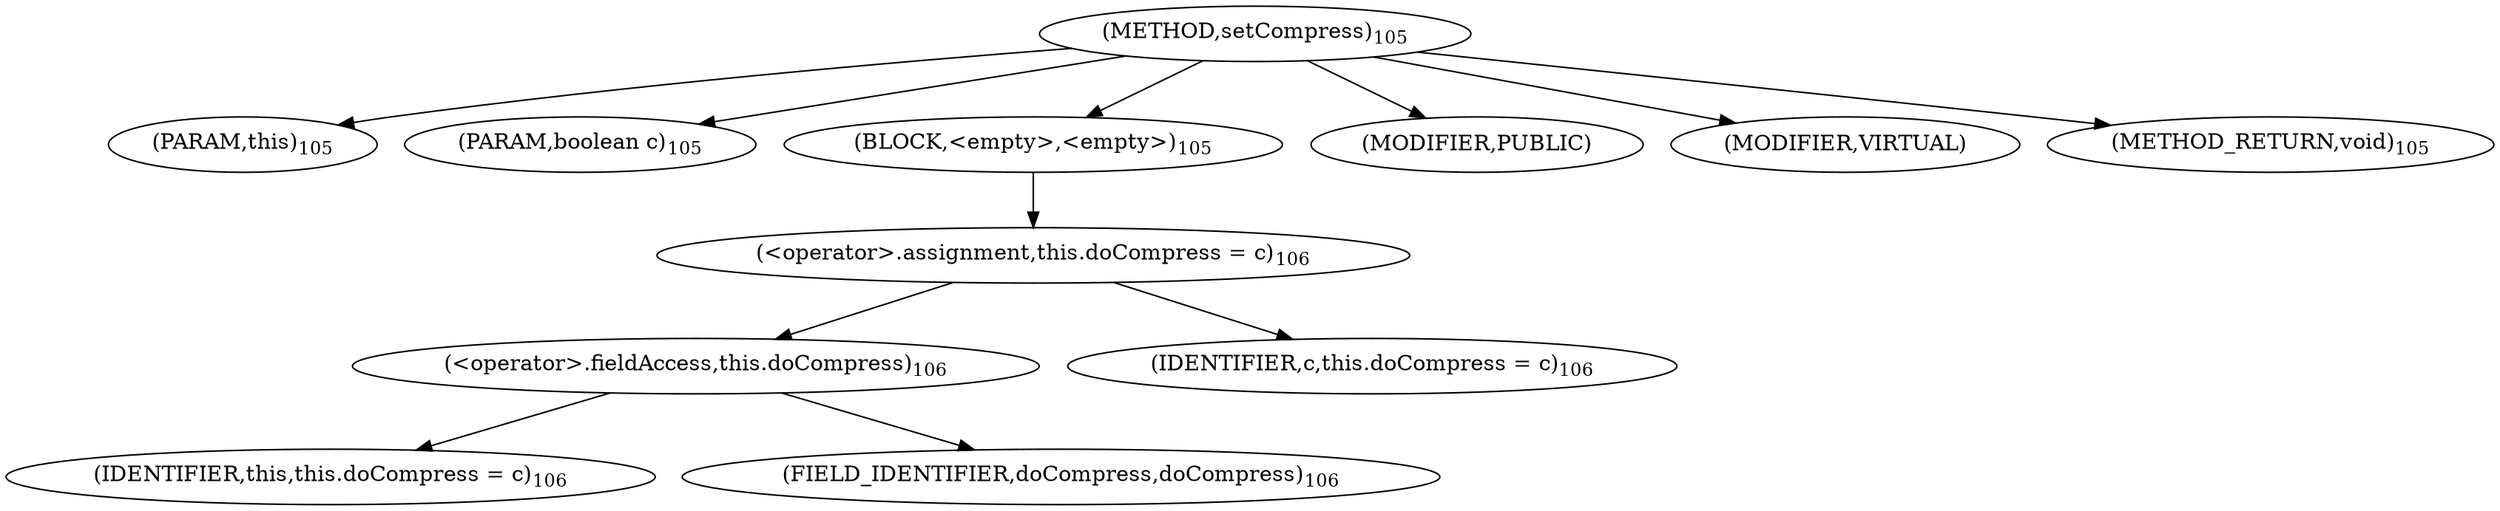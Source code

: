 digraph "setCompress" {  
"131" [label = <(METHOD,setCompress)<SUB>105</SUB>> ]
"132" [label = <(PARAM,this)<SUB>105</SUB>> ]
"133" [label = <(PARAM,boolean c)<SUB>105</SUB>> ]
"134" [label = <(BLOCK,&lt;empty&gt;,&lt;empty&gt;)<SUB>105</SUB>> ]
"135" [label = <(&lt;operator&gt;.assignment,this.doCompress = c)<SUB>106</SUB>> ]
"136" [label = <(&lt;operator&gt;.fieldAccess,this.doCompress)<SUB>106</SUB>> ]
"137" [label = <(IDENTIFIER,this,this.doCompress = c)<SUB>106</SUB>> ]
"138" [label = <(FIELD_IDENTIFIER,doCompress,doCompress)<SUB>106</SUB>> ]
"139" [label = <(IDENTIFIER,c,this.doCompress = c)<SUB>106</SUB>> ]
"140" [label = <(MODIFIER,PUBLIC)> ]
"141" [label = <(MODIFIER,VIRTUAL)> ]
"142" [label = <(METHOD_RETURN,void)<SUB>105</SUB>> ]
  "131" -> "132" 
  "131" -> "133" 
  "131" -> "134" 
  "131" -> "140" 
  "131" -> "141" 
  "131" -> "142" 
  "134" -> "135" 
  "135" -> "136" 
  "135" -> "139" 
  "136" -> "137" 
  "136" -> "138" 
}
